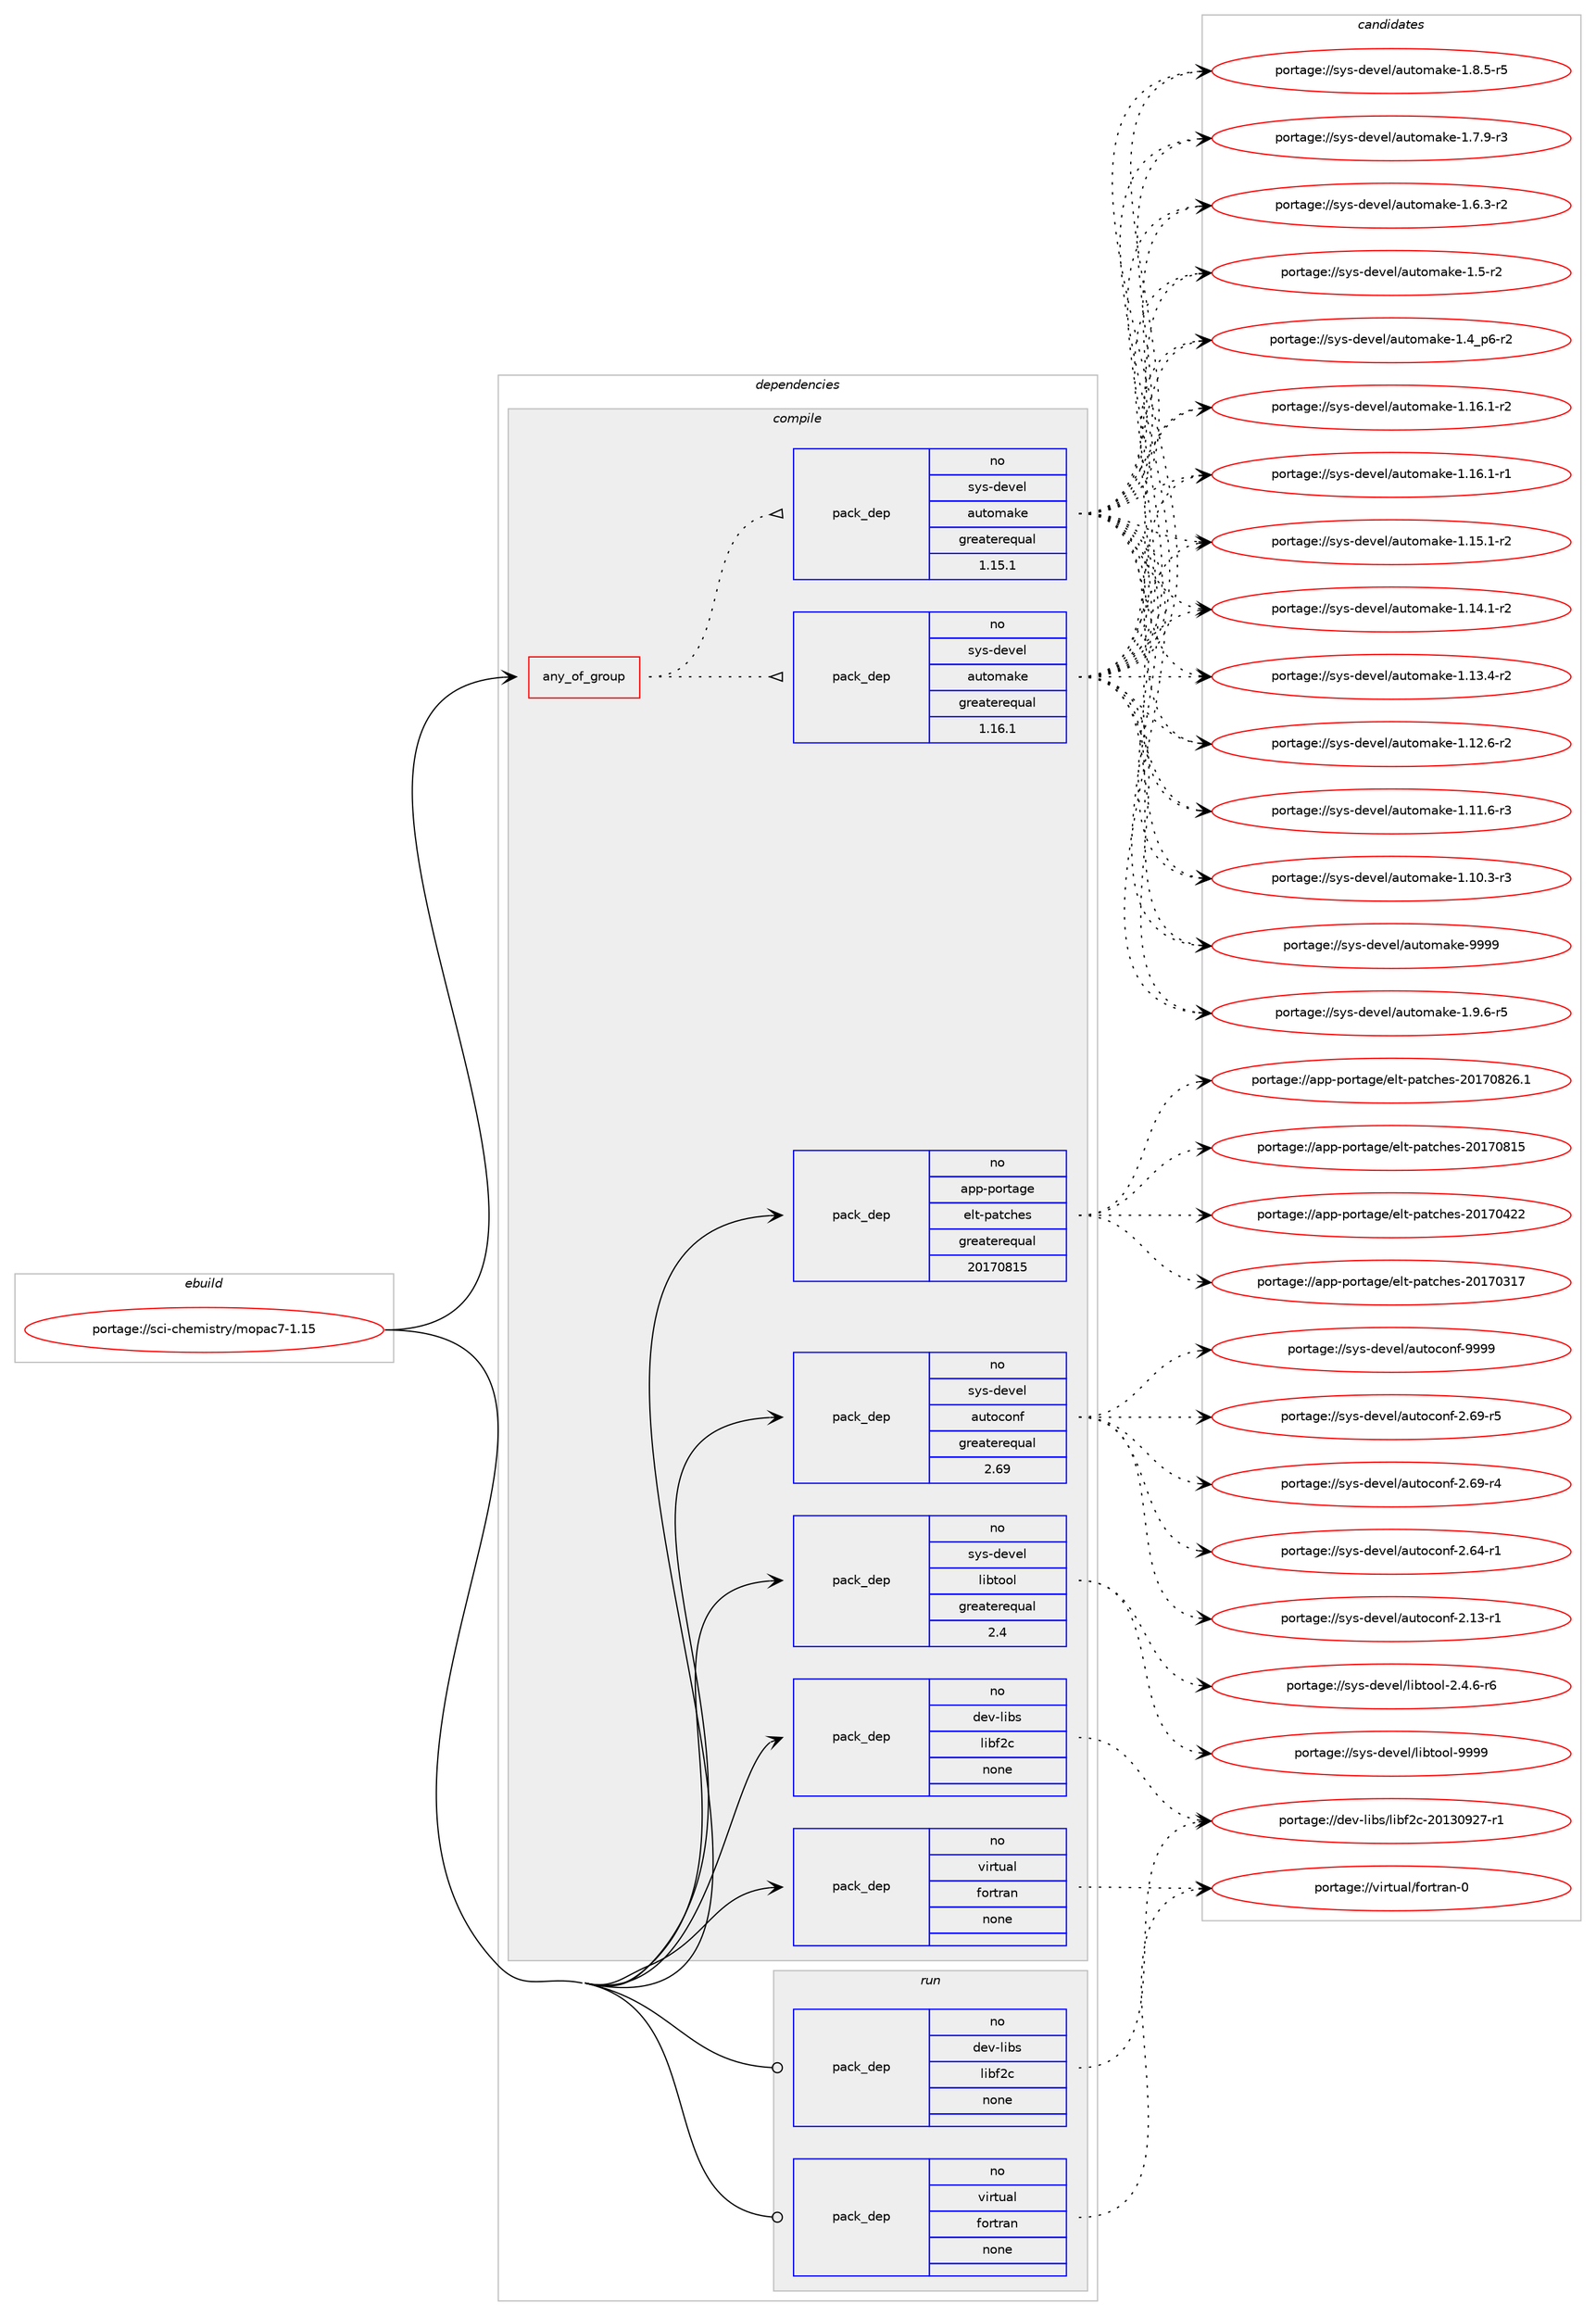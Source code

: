 digraph prolog {

# *************
# Graph options
# *************

newrank=true;
concentrate=true;
compound=true;
graph [rankdir=LR,fontname=Helvetica,fontsize=10,ranksep=1.5];#, ranksep=2.5, nodesep=0.2];
edge  [arrowhead=vee];
node  [fontname=Helvetica,fontsize=10];

# **********
# The ebuild
# **********

subgraph cluster_leftcol {
color=gray;
rank=same;
label=<<i>ebuild</i>>;
id [label="portage://sci-chemistry/mopac7-1.15", color=red, width=4, href="../sci-chemistry/mopac7-1.15.svg"];
}

# ****************
# The dependencies
# ****************

subgraph cluster_midcol {
color=gray;
label=<<i>dependencies</i>>;
subgraph cluster_compile {
fillcolor="#eeeeee";
style=filled;
label=<<i>compile</i>>;
subgraph any1130 {
dependency55681 [label=<<TABLE BORDER="0" CELLBORDER="1" CELLSPACING="0" CELLPADDING="4"><TR><TD CELLPADDING="10">any_of_group</TD></TR></TABLE>>, shape=none, color=red];subgraph pack43096 {
dependency55682 [label=<<TABLE BORDER="0" CELLBORDER="1" CELLSPACING="0" CELLPADDING="4" WIDTH="220"><TR><TD ROWSPAN="6" CELLPADDING="30">pack_dep</TD></TR><TR><TD WIDTH="110">no</TD></TR><TR><TD>sys-devel</TD></TR><TR><TD>automake</TD></TR><TR><TD>greaterequal</TD></TR><TR><TD>1.16.1</TD></TR></TABLE>>, shape=none, color=blue];
}
dependency55681:e -> dependency55682:w [weight=20,style="dotted",arrowhead="oinv"];
subgraph pack43097 {
dependency55683 [label=<<TABLE BORDER="0" CELLBORDER="1" CELLSPACING="0" CELLPADDING="4" WIDTH="220"><TR><TD ROWSPAN="6" CELLPADDING="30">pack_dep</TD></TR><TR><TD WIDTH="110">no</TD></TR><TR><TD>sys-devel</TD></TR><TR><TD>automake</TD></TR><TR><TD>greaterequal</TD></TR><TR><TD>1.15.1</TD></TR></TABLE>>, shape=none, color=blue];
}
dependency55681:e -> dependency55683:w [weight=20,style="dotted",arrowhead="oinv"];
}
id:e -> dependency55681:w [weight=20,style="solid",arrowhead="vee"];
subgraph pack43098 {
dependency55684 [label=<<TABLE BORDER="0" CELLBORDER="1" CELLSPACING="0" CELLPADDING="4" WIDTH="220"><TR><TD ROWSPAN="6" CELLPADDING="30">pack_dep</TD></TR><TR><TD WIDTH="110">no</TD></TR><TR><TD>app-portage</TD></TR><TR><TD>elt-patches</TD></TR><TR><TD>greaterequal</TD></TR><TR><TD>20170815</TD></TR></TABLE>>, shape=none, color=blue];
}
id:e -> dependency55684:w [weight=20,style="solid",arrowhead="vee"];
subgraph pack43099 {
dependency55685 [label=<<TABLE BORDER="0" CELLBORDER="1" CELLSPACING="0" CELLPADDING="4" WIDTH="220"><TR><TD ROWSPAN="6" CELLPADDING="30">pack_dep</TD></TR><TR><TD WIDTH="110">no</TD></TR><TR><TD>dev-libs</TD></TR><TR><TD>libf2c</TD></TR><TR><TD>none</TD></TR><TR><TD></TD></TR></TABLE>>, shape=none, color=blue];
}
id:e -> dependency55685:w [weight=20,style="solid",arrowhead="vee"];
subgraph pack43100 {
dependency55686 [label=<<TABLE BORDER="0" CELLBORDER="1" CELLSPACING="0" CELLPADDING="4" WIDTH="220"><TR><TD ROWSPAN="6" CELLPADDING="30">pack_dep</TD></TR><TR><TD WIDTH="110">no</TD></TR><TR><TD>sys-devel</TD></TR><TR><TD>autoconf</TD></TR><TR><TD>greaterequal</TD></TR><TR><TD>2.69</TD></TR></TABLE>>, shape=none, color=blue];
}
id:e -> dependency55686:w [weight=20,style="solid",arrowhead="vee"];
subgraph pack43101 {
dependency55687 [label=<<TABLE BORDER="0" CELLBORDER="1" CELLSPACING="0" CELLPADDING="4" WIDTH="220"><TR><TD ROWSPAN="6" CELLPADDING="30">pack_dep</TD></TR><TR><TD WIDTH="110">no</TD></TR><TR><TD>sys-devel</TD></TR><TR><TD>libtool</TD></TR><TR><TD>greaterequal</TD></TR><TR><TD>2.4</TD></TR></TABLE>>, shape=none, color=blue];
}
id:e -> dependency55687:w [weight=20,style="solid",arrowhead="vee"];
subgraph pack43102 {
dependency55688 [label=<<TABLE BORDER="0" CELLBORDER="1" CELLSPACING="0" CELLPADDING="4" WIDTH="220"><TR><TD ROWSPAN="6" CELLPADDING="30">pack_dep</TD></TR><TR><TD WIDTH="110">no</TD></TR><TR><TD>virtual</TD></TR><TR><TD>fortran</TD></TR><TR><TD>none</TD></TR><TR><TD></TD></TR></TABLE>>, shape=none, color=blue];
}
id:e -> dependency55688:w [weight=20,style="solid",arrowhead="vee"];
}
subgraph cluster_compileandrun {
fillcolor="#eeeeee";
style=filled;
label=<<i>compile and run</i>>;
}
subgraph cluster_run {
fillcolor="#eeeeee";
style=filled;
label=<<i>run</i>>;
subgraph pack43103 {
dependency55689 [label=<<TABLE BORDER="0" CELLBORDER="1" CELLSPACING="0" CELLPADDING="4" WIDTH="220"><TR><TD ROWSPAN="6" CELLPADDING="30">pack_dep</TD></TR><TR><TD WIDTH="110">no</TD></TR><TR><TD>dev-libs</TD></TR><TR><TD>libf2c</TD></TR><TR><TD>none</TD></TR><TR><TD></TD></TR></TABLE>>, shape=none, color=blue];
}
id:e -> dependency55689:w [weight=20,style="solid",arrowhead="odot"];
subgraph pack43104 {
dependency55690 [label=<<TABLE BORDER="0" CELLBORDER="1" CELLSPACING="0" CELLPADDING="4" WIDTH="220"><TR><TD ROWSPAN="6" CELLPADDING="30">pack_dep</TD></TR><TR><TD WIDTH="110">no</TD></TR><TR><TD>virtual</TD></TR><TR><TD>fortran</TD></TR><TR><TD>none</TD></TR><TR><TD></TD></TR></TABLE>>, shape=none, color=blue];
}
id:e -> dependency55690:w [weight=20,style="solid",arrowhead="odot"];
}
}

# **************
# The candidates
# **************

subgraph cluster_choices {
rank=same;
color=gray;
label=<<i>candidates</i>>;

subgraph choice43096 {
color=black;
nodesep=1;
choice115121115451001011181011084797117116111109971071014557575757 [label="portage://sys-devel/automake-9999", color=red, width=4,href="../sys-devel/automake-9999.svg"];
choice115121115451001011181011084797117116111109971071014549465746544511453 [label="portage://sys-devel/automake-1.9.6-r5", color=red, width=4,href="../sys-devel/automake-1.9.6-r5.svg"];
choice115121115451001011181011084797117116111109971071014549465646534511453 [label="portage://sys-devel/automake-1.8.5-r5", color=red, width=4,href="../sys-devel/automake-1.8.5-r5.svg"];
choice115121115451001011181011084797117116111109971071014549465546574511451 [label="portage://sys-devel/automake-1.7.9-r3", color=red, width=4,href="../sys-devel/automake-1.7.9-r3.svg"];
choice115121115451001011181011084797117116111109971071014549465446514511450 [label="portage://sys-devel/automake-1.6.3-r2", color=red, width=4,href="../sys-devel/automake-1.6.3-r2.svg"];
choice11512111545100101118101108479711711611110997107101454946534511450 [label="portage://sys-devel/automake-1.5-r2", color=red, width=4,href="../sys-devel/automake-1.5-r2.svg"];
choice115121115451001011181011084797117116111109971071014549465295112544511450 [label="portage://sys-devel/automake-1.4_p6-r2", color=red, width=4,href="../sys-devel/automake-1.4_p6-r2.svg"];
choice11512111545100101118101108479711711611110997107101454946495446494511450 [label="portage://sys-devel/automake-1.16.1-r2", color=red, width=4,href="../sys-devel/automake-1.16.1-r2.svg"];
choice11512111545100101118101108479711711611110997107101454946495446494511449 [label="portage://sys-devel/automake-1.16.1-r1", color=red, width=4,href="../sys-devel/automake-1.16.1-r1.svg"];
choice11512111545100101118101108479711711611110997107101454946495346494511450 [label="portage://sys-devel/automake-1.15.1-r2", color=red, width=4,href="../sys-devel/automake-1.15.1-r2.svg"];
choice11512111545100101118101108479711711611110997107101454946495246494511450 [label="portage://sys-devel/automake-1.14.1-r2", color=red, width=4,href="../sys-devel/automake-1.14.1-r2.svg"];
choice11512111545100101118101108479711711611110997107101454946495146524511450 [label="portage://sys-devel/automake-1.13.4-r2", color=red, width=4,href="../sys-devel/automake-1.13.4-r2.svg"];
choice11512111545100101118101108479711711611110997107101454946495046544511450 [label="portage://sys-devel/automake-1.12.6-r2", color=red, width=4,href="../sys-devel/automake-1.12.6-r2.svg"];
choice11512111545100101118101108479711711611110997107101454946494946544511451 [label="portage://sys-devel/automake-1.11.6-r3", color=red, width=4,href="../sys-devel/automake-1.11.6-r3.svg"];
choice11512111545100101118101108479711711611110997107101454946494846514511451 [label="portage://sys-devel/automake-1.10.3-r3", color=red, width=4,href="../sys-devel/automake-1.10.3-r3.svg"];
dependency55682:e -> choice115121115451001011181011084797117116111109971071014557575757:w [style=dotted,weight="100"];
dependency55682:e -> choice115121115451001011181011084797117116111109971071014549465746544511453:w [style=dotted,weight="100"];
dependency55682:e -> choice115121115451001011181011084797117116111109971071014549465646534511453:w [style=dotted,weight="100"];
dependency55682:e -> choice115121115451001011181011084797117116111109971071014549465546574511451:w [style=dotted,weight="100"];
dependency55682:e -> choice115121115451001011181011084797117116111109971071014549465446514511450:w [style=dotted,weight="100"];
dependency55682:e -> choice11512111545100101118101108479711711611110997107101454946534511450:w [style=dotted,weight="100"];
dependency55682:e -> choice115121115451001011181011084797117116111109971071014549465295112544511450:w [style=dotted,weight="100"];
dependency55682:e -> choice11512111545100101118101108479711711611110997107101454946495446494511450:w [style=dotted,weight="100"];
dependency55682:e -> choice11512111545100101118101108479711711611110997107101454946495446494511449:w [style=dotted,weight="100"];
dependency55682:e -> choice11512111545100101118101108479711711611110997107101454946495346494511450:w [style=dotted,weight="100"];
dependency55682:e -> choice11512111545100101118101108479711711611110997107101454946495246494511450:w [style=dotted,weight="100"];
dependency55682:e -> choice11512111545100101118101108479711711611110997107101454946495146524511450:w [style=dotted,weight="100"];
dependency55682:e -> choice11512111545100101118101108479711711611110997107101454946495046544511450:w [style=dotted,weight="100"];
dependency55682:e -> choice11512111545100101118101108479711711611110997107101454946494946544511451:w [style=dotted,weight="100"];
dependency55682:e -> choice11512111545100101118101108479711711611110997107101454946494846514511451:w [style=dotted,weight="100"];
}
subgraph choice43097 {
color=black;
nodesep=1;
choice115121115451001011181011084797117116111109971071014557575757 [label="portage://sys-devel/automake-9999", color=red, width=4,href="../sys-devel/automake-9999.svg"];
choice115121115451001011181011084797117116111109971071014549465746544511453 [label="portage://sys-devel/automake-1.9.6-r5", color=red, width=4,href="../sys-devel/automake-1.9.6-r5.svg"];
choice115121115451001011181011084797117116111109971071014549465646534511453 [label="portage://sys-devel/automake-1.8.5-r5", color=red, width=4,href="../sys-devel/automake-1.8.5-r5.svg"];
choice115121115451001011181011084797117116111109971071014549465546574511451 [label="portage://sys-devel/automake-1.7.9-r3", color=red, width=4,href="../sys-devel/automake-1.7.9-r3.svg"];
choice115121115451001011181011084797117116111109971071014549465446514511450 [label="portage://sys-devel/automake-1.6.3-r2", color=red, width=4,href="../sys-devel/automake-1.6.3-r2.svg"];
choice11512111545100101118101108479711711611110997107101454946534511450 [label="portage://sys-devel/automake-1.5-r2", color=red, width=4,href="../sys-devel/automake-1.5-r2.svg"];
choice115121115451001011181011084797117116111109971071014549465295112544511450 [label="portage://sys-devel/automake-1.4_p6-r2", color=red, width=4,href="../sys-devel/automake-1.4_p6-r2.svg"];
choice11512111545100101118101108479711711611110997107101454946495446494511450 [label="portage://sys-devel/automake-1.16.1-r2", color=red, width=4,href="../sys-devel/automake-1.16.1-r2.svg"];
choice11512111545100101118101108479711711611110997107101454946495446494511449 [label="portage://sys-devel/automake-1.16.1-r1", color=red, width=4,href="../sys-devel/automake-1.16.1-r1.svg"];
choice11512111545100101118101108479711711611110997107101454946495346494511450 [label="portage://sys-devel/automake-1.15.1-r2", color=red, width=4,href="../sys-devel/automake-1.15.1-r2.svg"];
choice11512111545100101118101108479711711611110997107101454946495246494511450 [label="portage://sys-devel/automake-1.14.1-r2", color=red, width=4,href="../sys-devel/automake-1.14.1-r2.svg"];
choice11512111545100101118101108479711711611110997107101454946495146524511450 [label="portage://sys-devel/automake-1.13.4-r2", color=red, width=4,href="../sys-devel/automake-1.13.4-r2.svg"];
choice11512111545100101118101108479711711611110997107101454946495046544511450 [label="portage://sys-devel/automake-1.12.6-r2", color=red, width=4,href="../sys-devel/automake-1.12.6-r2.svg"];
choice11512111545100101118101108479711711611110997107101454946494946544511451 [label="portage://sys-devel/automake-1.11.6-r3", color=red, width=4,href="../sys-devel/automake-1.11.6-r3.svg"];
choice11512111545100101118101108479711711611110997107101454946494846514511451 [label="portage://sys-devel/automake-1.10.3-r3", color=red, width=4,href="../sys-devel/automake-1.10.3-r3.svg"];
dependency55683:e -> choice115121115451001011181011084797117116111109971071014557575757:w [style=dotted,weight="100"];
dependency55683:e -> choice115121115451001011181011084797117116111109971071014549465746544511453:w [style=dotted,weight="100"];
dependency55683:e -> choice115121115451001011181011084797117116111109971071014549465646534511453:w [style=dotted,weight="100"];
dependency55683:e -> choice115121115451001011181011084797117116111109971071014549465546574511451:w [style=dotted,weight="100"];
dependency55683:e -> choice115121115451001011181011084797117116111109971071014549465446514511450:w [style=dotted,weight="100"];
dependency55683:e -> choice11512111545100101118101108479711711611110997107101454946534511450:w [style=dotted,weight="100"];
dependency55683:e -> choice115121115451001011181011084797117116111109971071014549465295112544511450:w [style=dotted,weight="100"];
dependency55683:e -> choice11512111545100101118101108479711711611110997107101454946495446494511450:w [style=dotted,weight="100"];
dependency55683:e -> choice11512111545100101118101108479711711611110997107101454946495446494511449:w [style=dotted,weight="100"];
dependency55683:e -> choice11512111545100101118101108479711711611110997107101454946495346494511450:w [style=dotted,weight="100"];
dependency55683:e -> choice11512111545100101118101108479711711611110997107101454946495246494511450:w [style=dotted,weight="100"];
dependency55683:e -> choice11512111545100101118101108479711711611110997107101454946495146524511450:w [style=dotted,weight="100"];
dependency55683:e -> choice11512111545100101118101108479711711611110997107101454946495046544511450:w [style=dotted,weight="100"];
dependency55683:e -> choice11512111545100101118101108479711711611110997107101454946494946544511451:w [style=dotted,weight="100"];
dependency55683:e -> choice11512111545100101118101108479711711611110997107101454946494846514511451:w [style=dotted,weight="100"];
}
subgraph choice43098 {
color=black;
nodesep=1;
choice971121124511211111411697103101471011081164511297116991041011154550484955485650544649 [label="portage://app-portage/elt-patches-20170826.1", color=red, width=4,href="../app-portage/elt-patches-20170826.1.svg"];
choice97112112451121111141169710310147101108116451129711699104101115455048495548564953 [label="portage://app-portage/elt-patches-20170815", color=red, width=4,href="../app-portage/elt-patches-20170815.svg"];
choice97112112451121111141169710310147101108116451129711699104101115455048495548525050 [label="portage://app-portage/elt-patches-20170422", color=red, width=4,href="../app-portage/elt-patches-20170422.svg"];
choice97112112451121111141169710310147101108116451129711699104101115455048495548514955 [label="portage://app-portage/elt-patches-20170317", color=red, width=4,href="../app-portage/elt-patches-20170317.svg"];
dependency55684:e -> choice971121124511211111411697103101471011081164511297116991041011154550484955485650544649:w [style=dotted,weight="100"];
dependency55684:e -> choice97112112451121111141169710310147101108116451129711699104101115455048495548564953:w [style=dotted,weight="100"];
dependency55684:e -> choice97112112451121111141169710310147101108116451129711699104101115455048495548525050:w [style=dotted,weight="100"];
dependency55684:e -> choice97112112451121111141169710310147101108116451129711699104101115455048495548514955:w [style=dotted,weight="100"];
}
subgraph choice43099 {
color=black;
nodesep=1;
choice1001011184510810598115471081059810250994550484951485750554511449 [label="portage://dev-libs/libf2c-20130927-r1", color=red, width=4,href="../dev-libs/libf2c-20130927-r1.svg"];
dependency55685:e -> choice1001011184510810598115471081059810250994550484951485750554511449:w [style=dotted,weight="100"];
}
subgraph choice43100 {
color=black;
nodesep=1;
choice115121115451001011181011084797117116111991111101024557575757 [label="portage://sys-devel/autoconf-9999", color=red, width=4,href="../sys-devel/autoconf-9999.svg"];
choice1151211154510010111810110847971171161119911111010245504654574511453 [label="portage://sys-devel/autoconf-2.69-r5", color=red, width=4,href="../sys-devel/autoconf-2.69-r5.svg"];
choice1151211154510010111810110847971171161119911111010245504654574511452 [label="portage://sys-devel/autoconf-2.69-r4", color=red, width=4,href="../sys-devel/autoconf-2.69-r4.svg"];
choice1151211154510010111810110847971171161119911111010245504654524511449 [label="portage://sys-devel/autoconf-2.64-r1", color=red, width=4,href="../sys-devel/autoconf-2.64-r1.svg"];
choice1151211154510010111810110847971171161119911111010245504649514511449 [label="portage://sys-devel/autoconf-2.13-r1", color=red, width=4,href="../sys-devel/autoconf-2.13-r1.svg"];
dependency55686:e -> choice115121115451001011181011084797117116111991111101024557575757:w [style=dotted,weight="100"];
dependency55686:e -> choice1151211154510010111810110847971171161119911111010245504654574511453:w [style=dotted,weight="100"];
dependency55686:e -> choice1151211154510010111810110847971171161119911111010245504654574511452:w [style=dotted,weight="100"];
dependency55686:e -> choice1151211154510010111810110847971171161119911111010245504654524511449:w [style=dotted,weight="100"];
dependency55686:e -> choice1151211154510010111810110847971171161119911111010245504649514511449:w [style=dotted,weight="100"];
}
subgraph choice43101 {
color=black;
nodesep=1;
choice1151211154510010111810110847108105981161111111084557575757 [label="portage://sys-devel/libtool-9999", color=red, width=4,href="../sys-devel/libtool-9999.svg"];
choice1151211154510010111810110847108105981161111111084550465246544511454 [label="portage://sys-devel/libtool-2.4.6-r6", color=red, width=4,href="../sys-devel/libtool-2.4.6-r6.svg"];
dependency55687:e -> choice1151211154510010111810110847108105981161111111084557575757:w [style=dotted,weight="100"];
dependency55687:e -> choice1151211154510010111810110847108105981161111111084550465246544511454:w [style=dotted,weight="100"];
}
subgraph choice43102 {
color=black;
nodesep=1;
choice1181051141161179710847102111114116114971104548 [label="portage://virtual/fortran-0", color=red, width=4,href="../virtual/fortran-0.svg"];
dependency55688:e -> choice1181051141161179710847102111114116114971104548:w [style=dotted,weight="100"];
}
subgraph choice43103 {
color=black;
nodesep=1;
choice1001011184510810598115471081059810250994550484951485750554511449 [label="portage://dev-libs/libf2c-20130927-r1", color=red, width=4,href="../dev-libs/libf2c-20130927-r1.svg"];
dependency55689:e -> choice1001011184510810598115471081059810250994550484951485750554511449:w [style=dotted,weight="100"];
}
subgraph choice43104 {
color=black;
nodesep=1;
choice1181051141161179710847102111114116114971104548 [label="portage://virtual/fortran-0", color=red, width=4,href="../virtual/fortran-0.svg"];
dependency55690:e -> choice1181051141161179710847102111114116114971104548:w [style=dotted,weight="100"];
}
}

}
